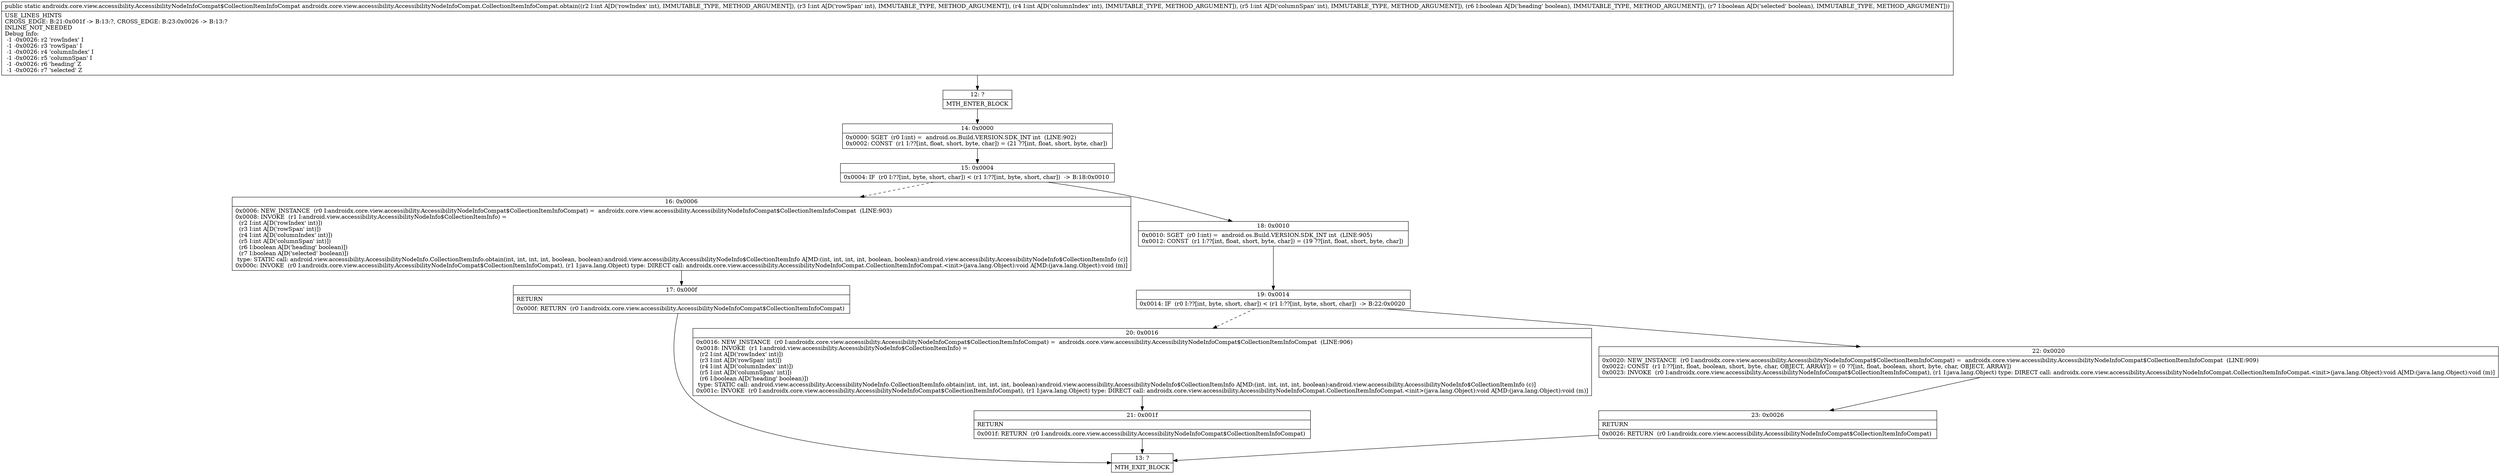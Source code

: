 digraph "CFG forandroidx.core.view.accessibility.AccessibilityNodeInfoCompat.CollectionItemInfoCompat.obtain(IIIIZZ)Landroidx\/core\/view\/accessibility\/AccessibilityNodeInfoCompat$CollectionItemInfoCompat;" {
Node_12 [shape=record,label="{12\:\ ?|MTH_ENTER_BLOCK\l}"];
Node_14 [shape=record,label="{14\:\ 0x0000|0x0000: SGET  (r0 I:int) =  android.os.Build.VERSION.SDK_INT int  (LINE:902)\l0x0002: CONST  (r1 I:??[int, float, short, byte, char]) = (21 ??[int, float, short, byte, char]) \l}"];
Node_15 [shape=record,label="{15\:\ 0x0004|0x0004: IF  (r0 I:??[int, byte, short, char]) \< (r1 I:??[int, byte, short, char])  \-\> B:18:0x0010 \l}"];
Node_16 [shape=record,label="{16\:\ 0x0006|0x0006: NEW_INSTANCE  (r0 I:androidx.core.view.accessibility.AccessibilityNodeInfoCompat$CollectionItemInfoCompat) =  androidx.core.view.accessibility.AccessibilityNodeInfoCompat$CollectionItemInfoCompat  (LINE:903)\l0x0008: INVOKE  (r1 I:android.view.accessibility.AccessibilityNodeInfo$CollectionItemInfo) = \l  (r2 I:int A[D('rowIndex' int)])\l  (r3 I:int A[D('rowSpan' int)])\l  (r4 I:int A[D('columnIndex' int)])\l  (r5 I:int A[D('columnSpan' int)])\l  (r6 I:boolean A[D('heading' boolean)])\l  (r7 I:boolean A[D('selected' boolean)])\l type: STATIC call: android.view.accessibility.AccessibilityNodeInfo.CollectionItemInfo.obtain(int, int, int, int, boolean, boolean):android.view.accessibility.AccessibilityNodeInfo$CollectionItemInfo A[MD:(int, int, int, int, boolean, boolean):android.view.accessibility.AccessibilityNodeInfo$CollectionItemInfo (c)]\l0x000c: INVOKE  (r0 I:androidx.core.view.accessibility.AccessibilityNodeInfoCompat$CollectionItemInfoCompat), (r1 I:java.lang.Object) type: DIRECT call: androidx.core.view.accessibility.AccessibilityNodeInfoCompat.CollectionItemInfoCompat.\<init\>(java.lang.Object):void A[MD:(java.lang.Object):void (m)]\l}"];
Node_17 [shape=record,label="{17\:\ 0x000f|RETURN\l|0x000f: RETURN  (r0 I:androidx.core.view.accessibility.AccessibilityNodeInfoCompat$CollectionItemInfoCompat) \l}"];
Node_13 [shape=record,label="{13\:\ ?|MTH_EXIT_BLOCK\l}"];
Node_18 [shape=record,label="{18\:\ 0x0010|0x0010: SGET  (r0 I:int) =  android.os.Build.VERSION.SDK_INT int  (LINE:905)\l0x0012: CONST  (r1 I:??[int, float, short, byte, char]) = (19 ??[int, float, short, byte, char]) \l}"];
Node_19 [shape=record,label="{19\:\ 0x0014|0x0014: IF  (r0 I:??[int, byte, short, char]) \< (r1 I:??[int, byte, short, char])  \-\> B:22:0x0020 \l}"];
Node_20 [shape=record,label="{20\:\ 0x0016|0x0016: NEW_INSTANCE  (r0 I:androidx.core.view.accessibility.AccessibilityNodeInfoCompat$CollectionItemInfoCompat) =  androidx.core.view.accessibility.AccessibilityNodeInfoCompat$CollectionItemInfoCompat  (LINE:906)\l0x0018: INVOKE  (r1 I:android.view.accessibility.AccessibilityNodeInfo$CollectionItemInfo) = \l  (r2 I:int A[D('rowIndex' int)])\l  (r3 I:int A[D('rowSpan' int)])\l  (r4 I:int A[D('columnIndex' int)])\l  (r5 I:int A[D('columnSpan' int)])\l  (r6 I:boolean A[D('heading' boolean)])\l type: STATIC call: android.view.accessibility.AccessibilityNodeInfo.CollectionItemInfo.obtain(int, int, int, int, boolean):android.view.accessibility.AccessibilityNodeInfo$CollectionItemInfo A[MD:(int, int, int, int, boolean):android.view.accessibility.AccessibilityNodeInfo$CollectionItemInfo (c)]\l0x001c: INVOKE  (r0 I:androidx.core.view.accessibility.AccessibilityNodeInfoCompat$CollectionItemInfoCompat), (r1 I:java.lang.Object) type: DIRECT call: androidx.core.view.accessibility.AccessibilityNodeInfoCompat.CollectionItemInfoCompat.\<init\>(java.lang.Object):void A[MD:(java.lang.Object):void (m)]\l}"];
Node_21 [shape=record,label="{21\:\ 0x001f|RETURN\l|0x001f: RETURN  (r0 I:androidx.core.view.accessibility.AccessibilityNodeInfoCompat$CollectionItemInfoCompat) \l}"];
Node_22 [shape=record,label="{22\:\ 0x0020|0x0020: NEW_INSTANCE  (r0 I:androidx.core.view.accessibility.AccessibilityNodeInfoCompat$CollectionItemInfoCompat) =  androidx.core.view.accessibility.AccessibilityNodeInfoCompat$CollectionItemInfoCompat  (LINE:909)\l0x0022: CONST  (r1 I:??[int, float, boolean, short, byte, char, OBJECT, ARRAY]) = (0 ??[int, float, boolean, short, byte, char, OBJECT, ARRAY]) \l0x0023: INVOKE  (r0 I:androidx.core.view.accessibility.AccessibilityNodeInfoCompat$CollectionItemInfoCompat), (r1 I:java.lang.Object) type: DIRECT call: androidx.core.view.accessibility.AccessibilityNodeInfoCompat.CollectionItemInfoCompat.\<init\>(java.lang.Object):void A[MD:(java.lang.Object):void (m)]\l}"];
Node_23 [shape=record,label="{23\:\ 0x0026|RETURN\l|0x0026: RETURN  (r0 I:androidx.core.view.accessibility.AccessibilityNodeInfoCompat$CollectionItemInfoCompat) \l}"];
MethodNode[shape=record,label="{public static androidx.core.view.accessibility.AccessibilityNodeInfoCompat$CollectionItemInfoCompat androidx.core.view.accessibility.AccessibilityNodeInfoCompat.CollectionItemInfoCompat.obtain((r2 I:int A[D('rowIndex' int), IMMUTABLE_TYPE, METHOD_ARGUMENT]), (r3 I:int A[D('rowSpan' int), IMMUTABLE_TYPE, METHOD_ARGUMENT]), (r4 I:int A[D('columnIndex' int), IMMUTABLE_TYPE, METHOD_ARGUMENT]), (r5 I:int A[D('columnSpan' int), IMMUTABLE_TYPE, METHOD_ARGUMENT]), (r6 I:boolean A[D('heading' boolean), IMMUTABLE_TYPE, METHOD_ARGUMENT]), (r7 I:boolean A[D('selected' boolean), IMMUTABLE_TYPE, METHOD_ARGUMENT]))  | USE_LINES_HINTS\lCROSS_EDGE: B:21:0x001f \-\> B:13:?, CROSS_EDGE: B:23:0x0026 \-\> B:13:?\lINLINE_NOT_NEEDED\lDebug Info:\l  \-1 \-0x0026: r2 'rowIndex' I\l  \-1 \-0x0026: r3 'rowSpan' I\l  \-1 \-0x0026: r4 'columnIndex' I\l  \-1 \-0x0026: r5 'columnSpan' I\l  \-1 \-0x0026: r6 'heading' Z\l  \-1 \-0x0026: r7 'selected' Z\l}"];
MethodNode -> Node_12;Node_12 -> Node_14;
Node_14 -> Node_15;
Node_15 -> Node_16[style=dashed];
Node_15 -> Node_18;
Node_16 -> Node_17;
Node_17 -> Node_13;
Node_18 -> Node_19;
Node_19 -> Node_20[style=dashed];
Node_19 -> Node_22;
Node_20 -> Node_21;
Node_21 -> Node_13;
Node_22 -> Node_23;
Node_23 -> Node_13;
}


